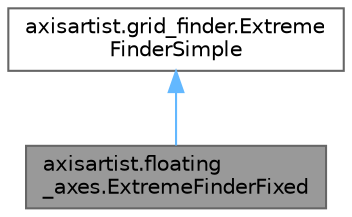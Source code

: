 digraph "axisartist.floating_axes.ExtremeFinderFixed"
{
 // LATEX_PDF_SIZE
  bgcolor="transparent";
  edge [fontname=Helvetica,fontsize=10,labelfontname=Helvetica,labelfontsize=10];
  node [fontname=Helvetica,fontsize=10,shape=box,height=0.2,width=0.4];
  Node1 [id="Node000001",label="axisartist.floating\l_axes.ExtremeFinderFixed",height=0.2,width=0.4,color="gray40", fillcolor="grey60", style="filled", fontcolor="black",tooltip=" "];
  Node2 -> Node1 [id="edge1_Node000001_Node000002",dir="back",color="steelblue1",style="solid",tooltip=" "];
  Node2 [id="Node000002",label="axisartist.grid_finder.Extreme\lFinderSimple",height=0.2,width=0.4,color="gray40", fillcolor="white", style="filled",URL="$d5/da5/classaxisartist_1_1grid__finder_1_1ExtremeFinderSimple.html",tooltip=" "];
}
